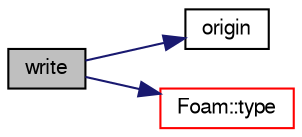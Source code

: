 digraph "write"
{
  bgcolor="transparent";
  edge [fontname="FreeSans",fontsize="10",labelfontname="FreeSans",labelfontsize="10"];
  node [fontname="FreeSans",fontsize="10",shape=record];
  rankdir="LR";
  Node2997 [label="write",height=0.2,width=0.4,color="black", fillcolor="grey75", style="filled", fontcolor="black"];
  Node2997 -> Node2998 [color="midnightblue",fontsize="10",style="solid",fontname="FreeSans"];
  Node2998 [label="origin",height=0.2,width=0.4,color="black",URL="$a25010.html#ad74f43780573979c852ffbe393b10458",tooltip="Return origin. "];
  Node2997 -> Node2999 [color="midnightblue",fontsize="10",style="solid",fontname="FreeSans"];
  Node2999 [label="Foam::type",height=0.2,width=0.4,color="red",URL="$a21124.html#aec48583af672626378f501eb9fc32cd1",tooltip="Return the file type: DIRECTORY or FILE. "];
}
